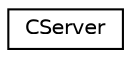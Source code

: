 digraph "Graphical Class Hierarchy"
{
  edge [fontname="Helvetica",fontsize="10",labelfontname="Helvetica",labelfontsize="10"];
  node [fontname="Helvetica",fontsize="10",shape=record];
  rankdir="LR";
  Node0 [label="CServer",height=0.2,width=0.4,color="black", fillcolor="white", style="filled",URL="$class_c_server.html",tooltip="The class is a stream. which performs the work of the server. "];
}
